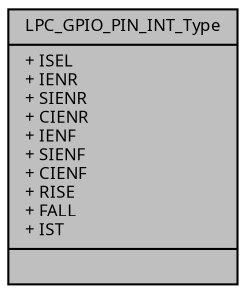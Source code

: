 digraph "LPC_GPIO_PIN_INT_Type"
{
  edge [fontname="Sans",fontsize="8",labelfontname="Sans",labelfontsize="8"];
  node [fontname="Sans",fontsize="8",shape=record];
  Node1 [label="{LPC_GPIO_PIN_INT_Type\n|+ ISEL\l+ IENR\l+ SIENR\l+ CIENR\l+ IENF\l+ SIENF\l+ CIENF\l+ RISE\l+ FALL\l+ IST\l|}",height=0.2,width=0.4,color="black", fillcolor="grey75", style="filled", fontcolor="black"];
}
